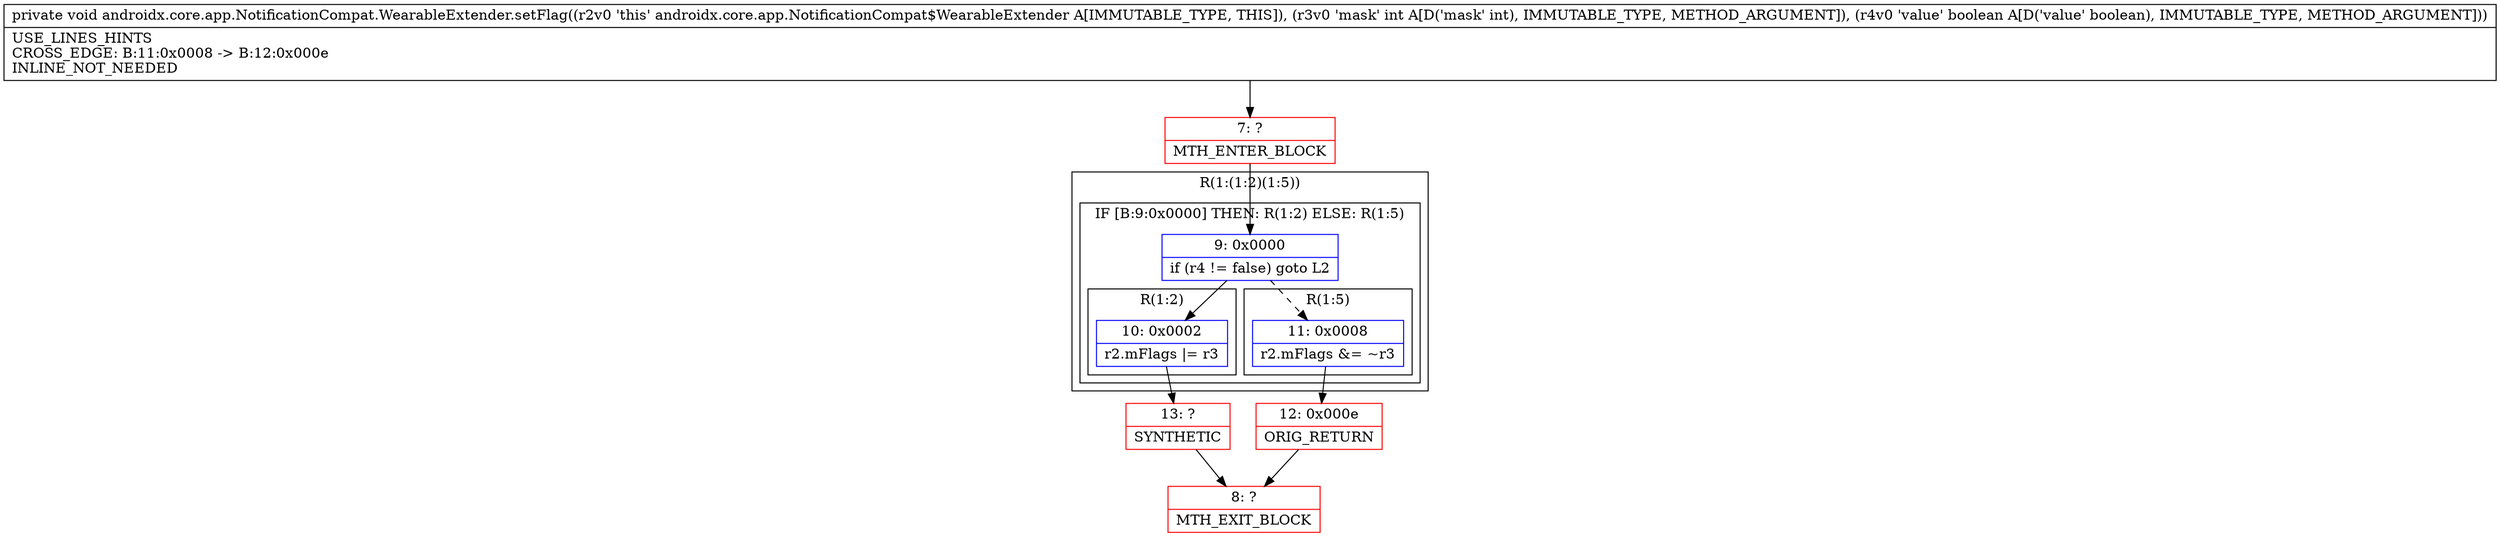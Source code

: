 digraph "CFG forandroidx.core.app.NotificationCompat.WearableExtender.setFlag(IZ)V" {
subgraph cluster_Region_1767066681 {
label = "R(1:(1:2)(1:5))";
node [shape=record,color=blue];
subgraph cluster_IfRegion_2110863658 {
label = "IF [B:9:0x0000] THEN: R(1:2) ELSE: R(1:5)";
node [shape=record,color=blue];
Node_9 [shape=record,label="{9\:\ 0x0000|if (r4 != false) goto L2\l}"];
subgraph cluster_Region_1197107889 {
label = "R(1:2)";
node [shape=record,color=blue];
Node_10 [shape=record,label="{10\:\ 0x0002|r2.mFlags \|= r3\l}"];
}
subgraph cluster_Region_1481529086 {
label = "R(1:5)";
node [shape=record,color=blue];
Node_11 [shape=record,label="{11\:\ 0x0008|r2.mFlags &= ~r3\l}"];
}
}
}
Node_7 [shape=record,color=red,label="{7\:\ ?|MTH_ENTER_BLOCK\l}"];
Node_13 [shape=record,color=red,label="{13\:\ ?|SYNTHETIC\l}"];
Node_8 [shape=record,color=red,label="{8\:\ ?|MTH_EXIT_BLOCK\l}"];
Node_12 [shape=record,color=red,label="{12\:\ 0x000e|ORIG_RETURN\l}"];
MethodNode[shape=record,label="{private void androidx.core.app.NotificationCompat.WearableExtender.setFlag((r2v0 'this' androidx.core.app.NotificationCompat$WearableExtender A[IMMUTABLE_TYPE, THIS]), (r3v0 'mask' int A[D('mask' int), IMMUTABLE_TYPE, METHOD_ARGUMENT]), (r4v0 'value' boolean A[D('value' boolean), IMMUTABLE_TYPE, METHOD_ARGUMENT]))  | USE_LINES_HINTS\lCROSS_EDGE: B:11:0x0008 \-\> B:12:0x000e\lINLINE_NOT_NEEDED\l}"];
MethodNode -> Node_7;Node_9 -> Node_10;
Node_9 -> Node_11[style=dashed];
Node_10 -> Node_13;
Node_11 -> Node_12;
Node_7 -> Node_9;
Node_13 -> Node_8;
Node_12 -> Node_8;
}


